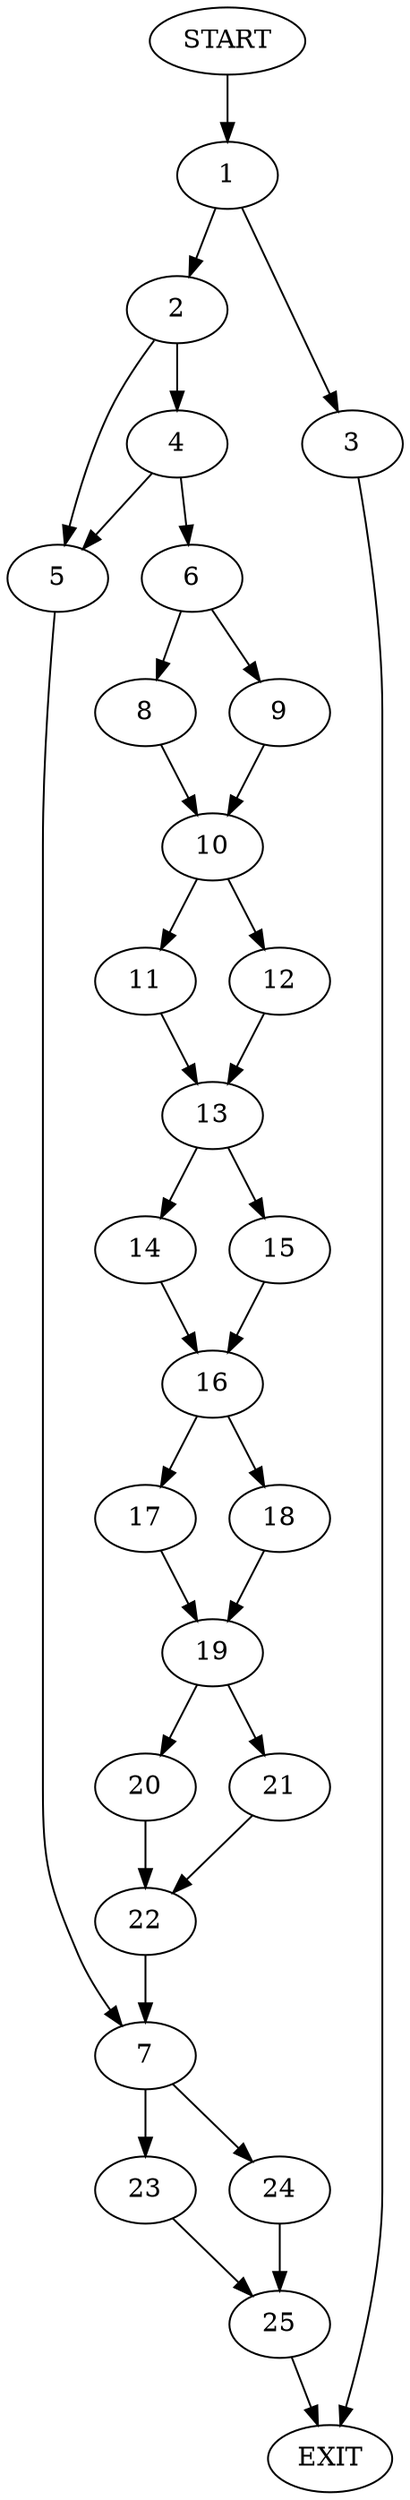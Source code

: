 digraph {
0 [label="START"]
26 [label="EXIT"]
0 -> 1
1 -> 2
1 -> 3
2 -> 4
2 -> 5
3 -> 26
4 -> 6
4 -> 5
5 -> 7
6 -> 8
6 -> 9
9 -> 10
8 -> 10
10 -> 11
10 -> 12
11 -> 13
12 -> 13
13 -> 14
13 -> 15
14 -> 16
15 -> 16
16 -> 17
16 -> 18
17 -> 19
18 -> 19
19 -> 20
19 -> 21
20 -> 22
21 -> 22
22 -> 7
7 -> 23
7 -> 24
24 -> 25
23 -> 25
25 -> 26
}
